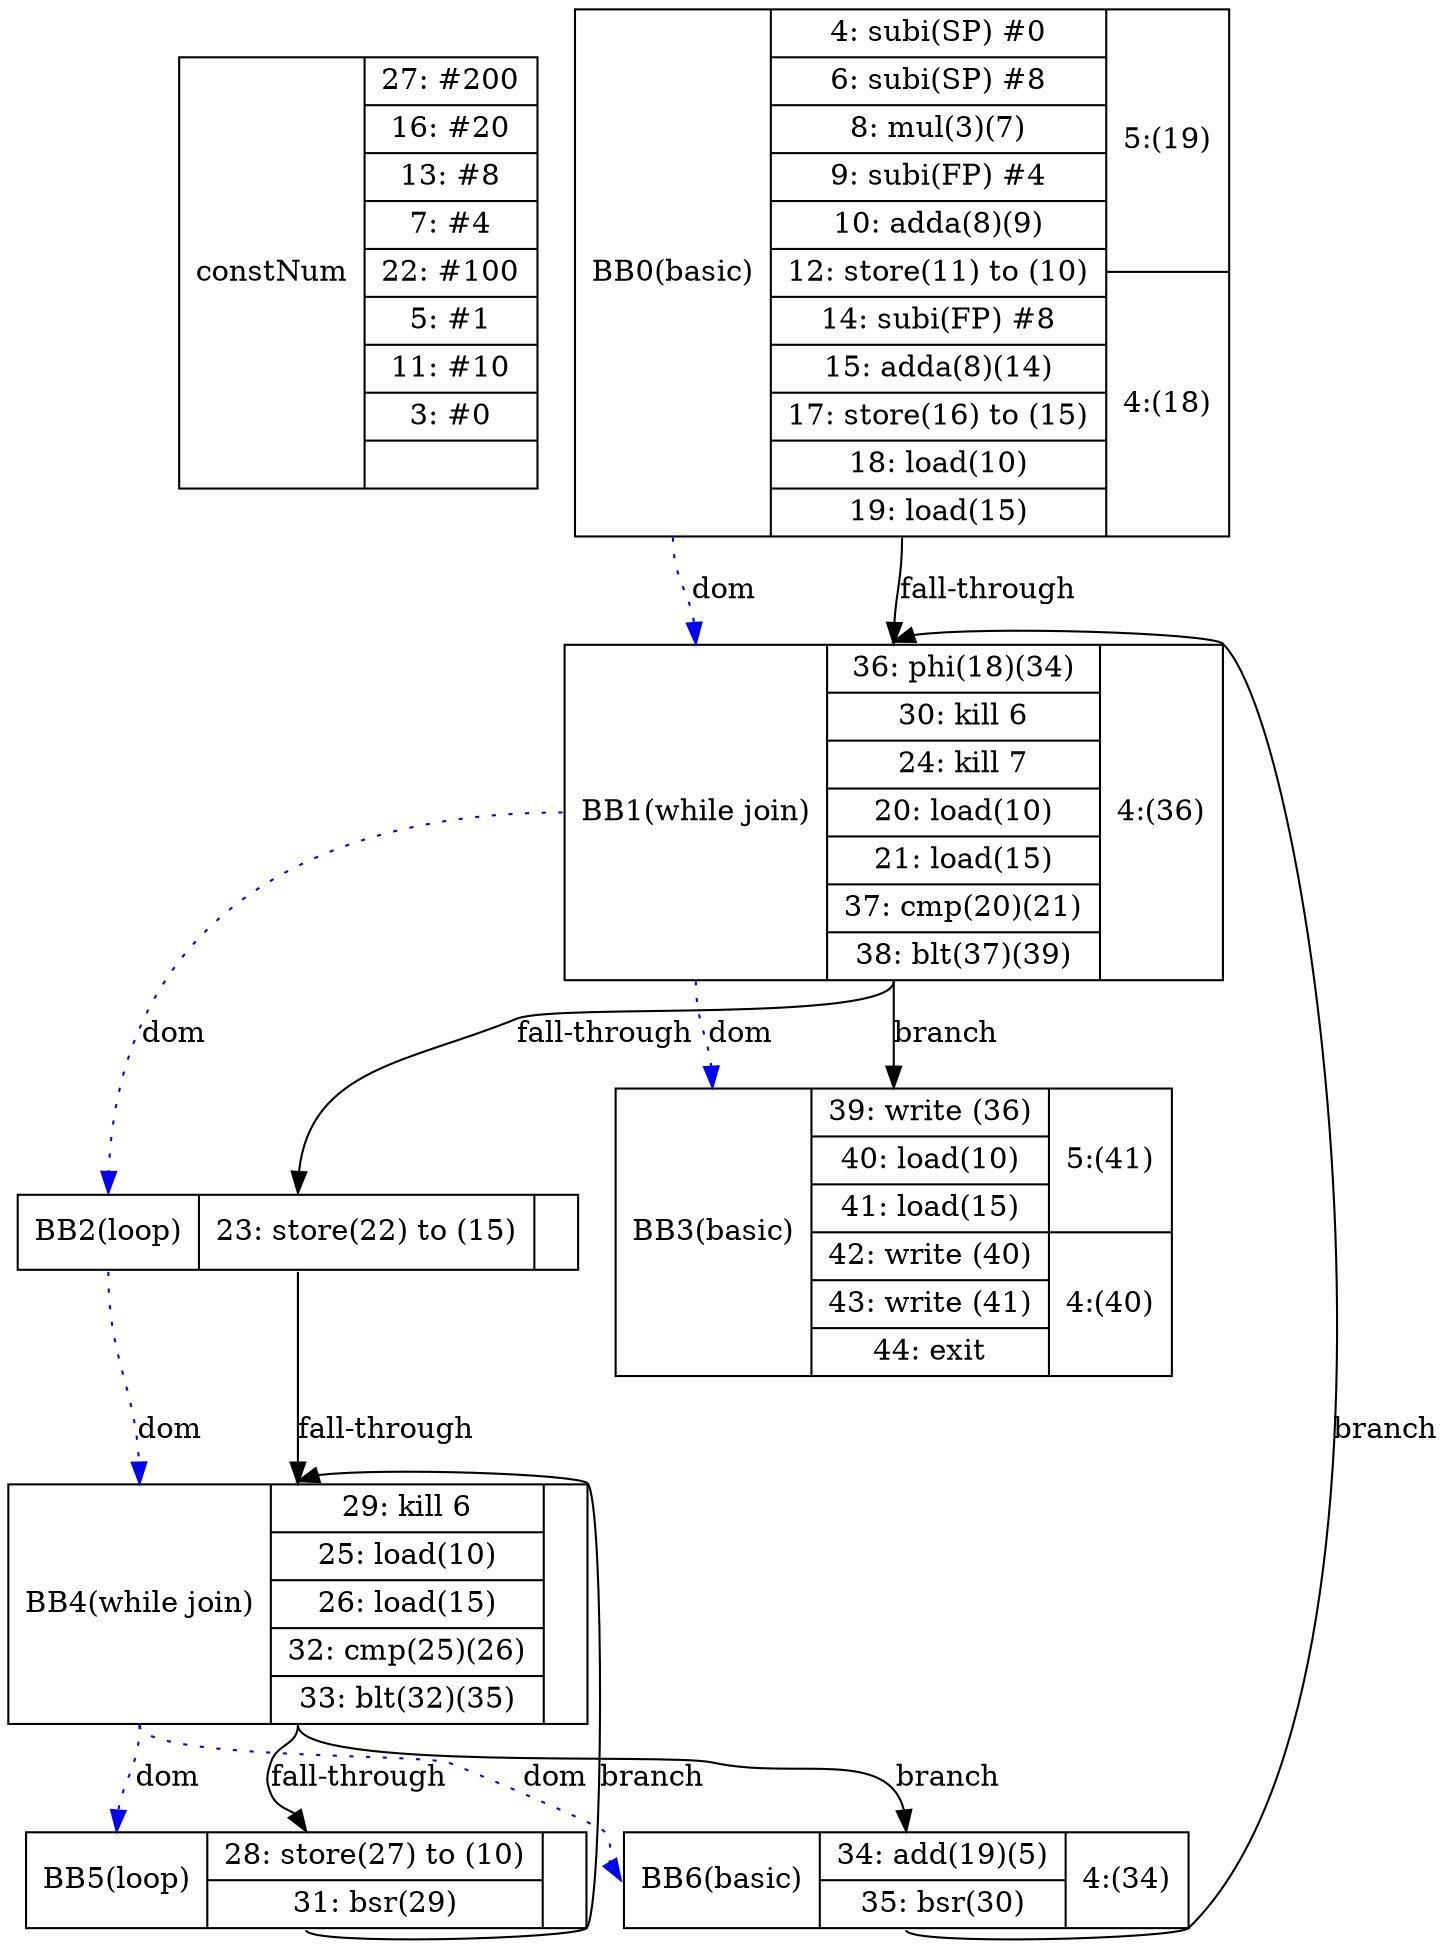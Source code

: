 digraph G{
  constNum[shape=record,label="<b>constNum | {27: #200|16: #20|13: #8|7: #4|22: #100|5: #1|11: #10|3: #0|}"];
   bb0[shape=record,label="<b>BB0(basic)|{4: subi(SP) #0|6: subi(SP) #8|8: mul(3)(7)|9: subi(FP) #4|10: adda(8)(9)|12: store(11) to (10)|14: subi(FP) #8|15: adda(8)(14)|17: store(16) to (15)|18: load(10)|19: load(15)}|{5:(19) | 4:(18)}"];
   bb1[shape=record,label="<b>BB1(while join)|{36: phi(18)(34)|30: kill 6|24: kill 7|20: load(10)|21: load(15)|37: cmp(20)(21)|38: blt(37)(39)}|{4:(36)}"];
   bb2[shape=record,label="<b>BB2(loop)|{23: store(22) to (15)}|{}"];
   bb4[shape=record,label="<b>BB4(while join)|{29: kill 6|25: load(10)|26: load(15)|32: cmp(25)(26)|33: blt(32)(35)}|{}"];
   bb5[shape=record,label="<b>BB5(loop)|{28: store(27) to (10)|31: bsr(29)}|{}"];
   bb6[shape=record,label="<b>BB6(basic)|{34: add(19)(5)|35: bsr(30)}|{4:(34)}"];
   bb3[shape=record,label="<b>BB3(basic)|{39: write (36)|40: load(10)|41: load(15)|42: write (40)|43: write (41)|44: exit}|{5:(41) | 4:(40)}"];
bb0:s -> bb1:n [label="fall-through"];
bb1:s -> bb2:n [label="fall-through"];
bb1:s -> bb3:n [label="branch"];
bb0:b -> bb1:b [color=blue, style=dotted, label="dom"];
bb2:s -> bb4:n [label="fall-through"];
bb1:b -> bb2:b [color=blue, style=dotted, label="dom"];
bb4:s -> bb5:n [label="fall-through"];
bb4:s -> bb6:n [label="branch"];
bb2:b -> bb4:b [color=blue, style=dotted, label="dom"];
bb5:s -> bb4:n [label="branch"];
bb4:b -> bb5:b [color=blue, style=dotted, label="dom"];
bb6:s -> bb1:n [label="branch"];
bb4:b -> bb6:b [color=blue, style=dotted, label="dom"];
bb1:b -> bb3:b [color=blue, style=dotted, label="dom"];
}